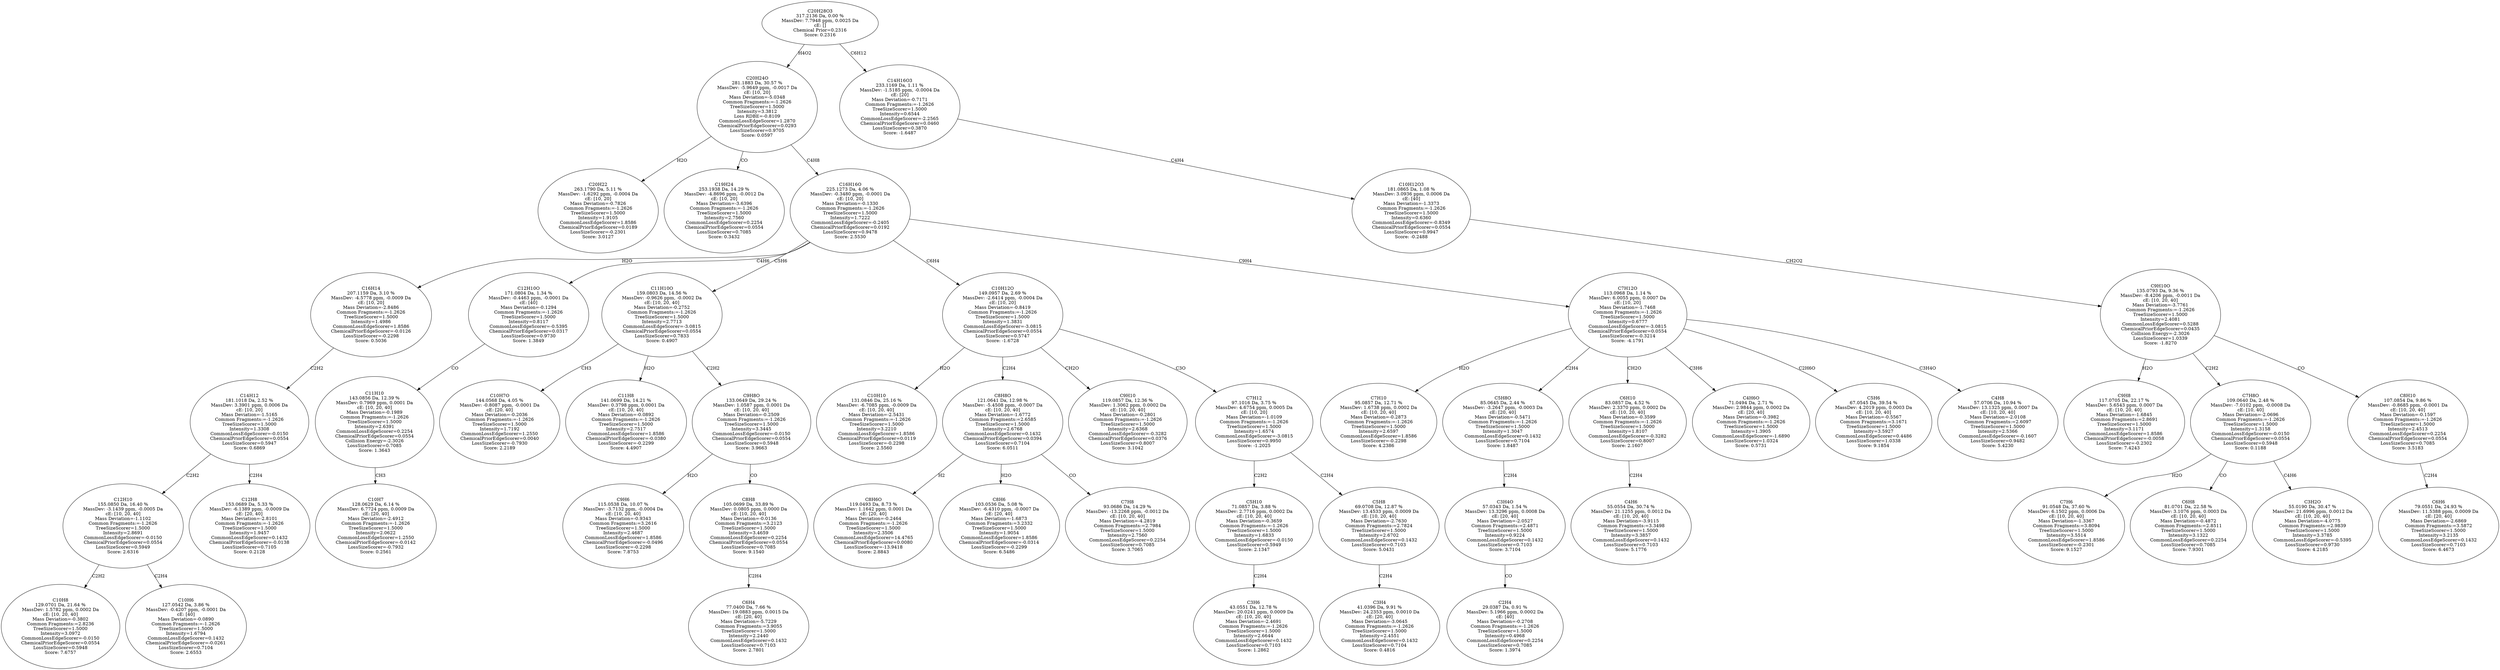 strict digraph {
v1 [label="C20H22\n263.1790 Da, 5.11 %\nMassDev: -1.6292 ppm, -0.0004 Da\ncE: [10, 20]\nMass Deviation=-0.7826\nCommon Fragments:=-1.2626\nTreeSizeScorer=1.5000\nIntensity=1.9105\nCommonLossEdgeScorer=1.8586\nChemicalPriorEdgeScorer=0.0189\nLossSizeScorer=-0.2301\nScore: 3.0127"];
v2 [label="C19H24\n253.1938 Da, 14.29 %\nMassDev: -4.8696 ppm, -0.0012 Da\ncE: [10, 20]\nMass Deviation=-3.6396\nCommon Fragments:=-1.2626\nTreeSizeScorer=1.5000\nIntensity=2.7560\nCommonLossEdgeScorer=0.2254\nChemicalPriorEdgeScorer=0.0554\nLossSizeScorer=0.7085\nScore: 0.3432"];
v3 [label="C10H8\n129.0701 Da, 21.64 %\nMassDev: 1.5782 ppm, 0.0002 Da\ncE: [10, 20, 40]\nMass Deviation=-0.3802\nCommon Fragments:=2.8236\nTreeSizeScorer=1.5000\nIntensity=3.0972\nCommonLossEdgeScorer=-0.0150\nChemicalPriorEdgeScorer=0.0554\nLossSizeScorer=0.5948\nScore: 7.6757"];
v4 [label="C10H6\n127.0542 Da, 3.86 %\nMassDev: -0.4207 ppm, -0.0001 Da\ncE: [40]\nMass Deviation=-0.0890\nCommon Fragments:=-1.2626\nTreeSizeScorer=1.5000\nIntensity=1.6794\nCommonLossEdgeScorer=0.1432\nChemicalPriorEdgeScorer=-0.0261\nLossSizeScorer=0.7104\nScore: 2.6553"];
v5 [label="C12H10\n155.0850 Da, 16.40 %\nMassDev: -3.1439 ppm, -0.0005 Da\ncE: [10, 20, 40]\nMass Deviation=-1.1102\nCommon Fragments:=-1.2626\nTreeSizeScorer=1.5000\nIntensity=2.8691\nCommonLossEdgeScorer=-0.0150\nChemicalPriorEdgeScorer=0.0554\nLossSizeScorer=0.5949\nScore: 2.6316"];
v6 [label="C12H8\n153.0689 Da, 5.33 %\nMassDev: -6.1389 ppm, -0.0009 Da\ncE: [20, 40]\nMass Deviation=-2.8101\nCommon Fragments:=-1.2626\nTreeSizeScorer=1.5000\nIntensity=1.9457\nCommonLossEdgeScorer=0.1432\nChemicalPriorEdgeScorer=-0.0138\nLossSizeScorer=0.7105\nScore: 0.2128"];
v7 [label="C14H12\n181.1018 Da, 2.52 %\nMassDev: 3.3901 ppm, 0.0006 Da\ncE: [10, 20]\nMass Deviation=-1.5165\nCommon Fragments:=-1.2626\nTreeSizeScorer=1.5000\nIntensity=1.3308\nCommonLossEdgeScorer=-0.0150\nChemicalPriorEdgeScorer=0.0554\nLossSizeScorer=0.5947\nScore: 0.6869"];
v8 [label="C16H14\n207.1159 Da, 3.10 %\nMassDev: -4.5778 ppm, -0.0009 Da\ncE: [10, 20]\nMass Deviation=-2.8486\nCommon Fragments:=-1.2626\nTreeSizeScorer=1.5000\nIntensity=1.4986\nCommonLossEdgeScorer=1.8586\nChemicalPriorEdgeScorer=-0.0126\nLossSizeScorer=-0.2298\nScore: 0.5036"];
v9 [label="C10H7\n128.0629 Da, 6.14 %\nMassDev: 6.7724 ppm, 0.0009 Da\ncE: [20, 40]\nMass Deviation=-2.4912\nCommon Fragments:=-1.2626\nTreeSizeScorer=1.5000\nIntensity=2.0622\nCommonLossEdgeScorer=1.2550\nChemicalPriorEdgeScorer=-0.0142\nLossSizeScorer=-0.7932\nScore: 0.2561"];
v10 [label="C11H10\n143.0856 Da, 12.39 %\nMassDev: 0.7969 ppm, 0.0001 Da\ncE: [10, 20, 40]\nMass Deviation=-0.1989\nCommon Fragments:=-1.2626\nTreeSizeScorer=1.5000\nIntensity=2.6391\nCommonLossEdgeScorer=0.2254\nChemicalPriorEdgeScorer=0.0554\nCollision Energy=-2.3026\nLossSizeScorer=0.7085\nScore: 1.3643"];
v11 [label="C12H10O\n171.0804 Da, 1.34 %\nMassDev: -0.4463 ppm, -0.0001 Da\ncE: [40]\nMass Deviation=-0.1294\nCommon Fragments:=-1.2626\nTreeSizeScorer=1.5000\nIntensity=0.8117\nCommonLossEdgeScorer=-0.5395\nChemicalPriorEdgeScorer=0.0317\nLossSizeScorer=0.9730\nScore: 1.3849"];
v12 [label="C10H7O\n144.0568 Da, 4.05 %\nMassDev: -0.8087 ppm, -0.0001 Da\ncE: [20, 40]\nMass Deviation=-0.2036\nCommon Fragments:=-1.2626\nTreeSizeScorer=1.5000\nIntensity=1.7192\nCommonLossEdgeScorer=1.2550\nChemicalPriorEdgeScorer=0.0040\nLossSizeScorer=-0.7930\nScore: 2.2189"];
v13 [label="C11H8\n141.0699 Da, 14.21 %\nMassDev: 0.3798 ppm, 0.0001 Da\ncE: [10, 20, 40]\nMass Deviation=-0.0892\nCommon Fragments:=-1.2626\nTreeSizeScorer=1.5000\nIntensity=2.7517\nCommonLossEdgeScorer=1.8586\nChemicalPriorEdgeScorer=-0.0380\nLossSizeScorer=-0.2299\nScore: 4.4907"];
v14 [label="C9H6\n115.0538 Da, 10.07 %\nMassDev: -3.7132 ppm, -0.0004 Da\ncE: [10, 20, 40]\nMass Deviation=-0.9343\nCommon Fragments:=3.2616\nTreeSizeScorer=1.5000\nIntensity=2.4687\nCommonLossEdgeScorer=1.8586\nChemicalPriorEdgeScorer=-0.0496\nLossSizeScorer=-0.2298\nScore: 7.8753"];
v15 [label="C6H4\n77.0400 Da, 7.66 %\nMassDev: 19.0883 ppm, 0.0015 Da\ncE: [20, 40]\nMass Deviation=-5.7229\nCommon Fragments:=3.9055\nTreeSizeScorer=1.5000\nIntensity=2.2440\nCommonLossEdgeScorer=0.1432\nLossSizeScorer=0.7103\nScore: 2.7801"];
v16 [label="C8H8\n105.0699 Da, 33.89 %\nMassDev: 0.0805 ppm, 0.0000 Da\ncE: [10, 20, 40]\nMass Deviation=-0.0136\nCommon Fragments:=3.2123\nTreeSizeScorer=1.5000\nIntensity=3.4659\nCommonLossEdgeScorer=0.2254\nChemicalPriorEdgeScorer=0.0554\nLossSizeScorer=0.7085\nScore: 9.1540"];
v17 [label="C9H8O\n133.0649 Da, 29.24 %\nMassDev: 1.0587 ppm, 0.0001 Da\ncE: [10, 20, 40]\nMass Deviation=-0.2509\nCommon Fragments:=-1.2626\nTreeSizeScorer=1.5000\nIntensity=3.3445\nCommonLossEdgeScorer=-0.0150\nChemicalPriorEdgeScorer=0.0554\nLossSizeScorer=0.5948\nScore: 3.9663"];
v18 [label="C11H10O\n159.0803 Da, 14.56 %\nMassDev: -0.9626 ppm, -0.0002 Da\ncE: [10, 20, 40]\nMass Deviation=-0.2752\nCommon Fragments:=-1.2626\nTreeSizeScorer=1.5000\nIntensity=2.7713\nCommonLossEdgeScorer=-3.0815\nChemicalPriorEdgeScorer=0.0554\nLossSizeScorer=0.7833\nScore: 0.4907"];
v19 [label="C10H10\n131.0846 Da, 25.16 %\nMassDev: -6.7085 ppm, -0.0009 Da\ncE: [10, 20, 40]\nMass Deviation=-2.5431\nCommon Fragments:=-1.2626\nTreeSizeScorer=1.5000\nIntensity=3.2210\nCommonLossEdgeScorer=1.8586\nChemicalPriorEdgeScorer=0.0119\nLossSizeScorer=-0.2298\nScore: 2.5560"];
v20 [label="C8H6O\n119.0493 Da, 8.73 %\nMassDev: 1.1642 ppm, 0.0001 Da\ncE: [20, 40]\nMass Deviation=-0.2464\nCommon Fragments:=-1.2626\nTreeSizeScorer=1.5000\nIntensity=2.3506\nCommonLossEdgeScorer=14.4765\nChemicalPriorEdgeScorer=0.0080\nLossSizeScorer=-13.9418\nScore: 2.8843"];
v21 [label="C8H6\n103.0536 Da, 5.08 %\nMassDev: -6.4310 ppm, -0.0007 Da\ncE: [20, 40]\nMass Deviation=-1.6873\nCommon Fragments:=3.2332\nTreeSizeScorer=1.5000\nIntensity=1.9054\nCommonLossEdgeScorer=1.8586\nChemicalPriorEdgeScorer=-0.0314\nLossSizeScorer=-0.2299\nScore: 6.5486"];
v22 [label="C7H8\n93.0686 Da, 14.29 %\nMassDev: -13.2268 ppm, -0.0012 Da\ncE: [10, 20, 40]\nMass Deviation=-4.2819\nCommon Fragments:=2.7984\nTreeSizeScorer=1.5000\nIntensity=2.7560\nCommonLossEdgeScorer=0.2254\nLossSizeScorer=0.7085\nScore: 3.7065"];
v23 [label="C8H8O\n121.0641 Da, 12.98 %\nMassDev: -5.4508 ppm, -0.0007 Da\ncE: [10, 20, 40]\nMass Deviation=-1.6772\nCommon Fragments:=2.6585\nTreeSizeScorer=1.5000\nIntensity=2.6768\nCommonLossEdgeScorer=0.1432\nChemicalPriorEdgeScorer=0.0394\nLossSizeScorer=0.7104\nScore: 6.0511"];
v24 [label="C9H10\n119.0857 Da, 12.36 %\nMassDev: 1.3062 ppm, 0.0002 Da\ncE: [10, 20, 40]\nMass Deviation=-0.2801\nCommon Fragments:=-1.2626\nTreeSizeScorer=1.5000\nIntensity=2.6368\nCommonLossEdgeScorer=-0.3282\nChemicalPriorEdgeScorer=0.0376\nLossSizeScorer=0.8007\nScore: 3.1042"];
v25 [label="C3H6\n43.0551 Da, 12.78 %\nMassDev: 20.0241 ppm, 0.0009 Da\ncE: [10, 20, 40]\nMass Deviation=-2.4691\nCommon Fragments:=-1.2626\nTreeSizeScorer=1.5000\nIntensity=2.6644\nCommonLossEdgeScorer=0.1432\nLossSizeScorer=0.7103\nScore: 1.2862"];
v26 [label="C5H10\n71.0857 Da, 3.88 %\nMassDev: 2.7716 ppm, 0.0002 Da\ncE: [10, 20, 40]\nMass Deviation=-0.3659\nCommon Fragments:=-1.2626\nTreeSizeScorer=1.5000\nIntensity=1.6833\nCommonLossEdgeScorer=-0.0150\nLossSizeScorer=0.5949\nScore: 2.1347"];
v27 [label="C3H4\n41.0396 Da, 9.91 %\nMassDev: 24.2353 ppm, 0.0010 Da\ncE: [20, 40]\nMass Deviation=-3.0645\nCommon Fragments:=-1.2626\nTreeSizeScorer=1.5000\nIntensity=2.4551\nCommonLossEdgeScorer=0.1432\nLossSizeScorer=0.7104\nScore: 0.4816"];
v28 [label="C5H8\n69.0708 Da, 12.87 %\nMassDev: 13.4533 ppm, 0.0009 Da\ncE: [10, 20, 40]\nMass Deviation=-2.7630\nCommon Fragments:=2.7824\nTreeSizeScorer=1.5000\nIntensity=2.6702\nCommonLossEdgeScorer=0.1432\nLossSizeScorer=0.7103\nScore: 5.0431"];
v29 [label="C7H12\n97.1016 Da, 3.75 %\nMassDev: 4.6754 ppm, 0.0005 Da\ncE: [10, 20]\nMass Deviation=-1.0109\nCommon Fragments:=-1.2626\nTreeSizeScorer=1.5000\nIntensity=1.6574\nCommonLossEdgeScorer=-3.0815\nLossSizeScorer=0.9950\nScore: -1.2025"];
v30 [label="C10H12O\n149.0957 Da, 2.69 %\nMassDev: -2.6414 ppm, -0.0004 Da\ncE: [10, 20]\nMass Deviation=-0.8419\nCommon Fragments:=-1.2626\nTreeSizeScorer=1.5000\nIntensity=1.3831\nCommonLossEdgeScorer=-3.0815\nChemicalPriorEdgeScorer=0.0554\nLossSizeScorer=0.5747\nScore: -1.6728"];
v31 [label="C7H10\n95.0857 Da, 12.71 %\nMassDev: 1.6738 ppm, 0.0002 Da\ncE: [10, 20, 40]\nMass Deviation=-0.2873\nCommon Fragments:=-1.2626\nTreeSizeScorer=1.5000\nIntensity=2.6597\nCommonLossEdgeScorer=1.8586\nLossSizeScorer=-0.2298\nScore: 4.2386"];
v32 [label="C2H4\n29.0387 Da, 0.91 %\nMassDev: 5.1966 ppm, 0.0002 Da\ncE: [40]\nMass Deviation=-0.2708\nCommon Fragments:=-1.2626\nTreeSizeScorer=1.5000\nIntensity=0.4968\nCommonLossEdgeScorer=0.2254\nLossSizeScorer=0.7085\nScore: 1.3974"];
v33 [label="C3H4O\n57.0343 Da, 1.54 %\nMassDev: 13.3296 ppm, 0.0008 Da\ncE: [20, 40]\nMass Deviation=-2.0527\nCommon Fragments:=2.4871\nTreeSizeScorer=1.5000\nIntensity=0.9224\nCommonLossEdgeScorer=0.1432\nLossSizeScorer=0.7103\nScore: 3.7104"];
v34 [label="C5H8O\n85.0645 Da, 2.44 %\nMassDev: -3.2647 ppm, -0.0003 Da\ncE: [20, 40]\nMass Deviation=-0.5471\nCommon Fragments:=-1.2626\nTreeSizeScorer=1.5000\nIntensity=1.3047\nCommonLossEdgeScorer=0.1432\nLossSizeScorer=0.7104\nScore: 1.8487"];
v35 [label="C4H6\n55.0554 Da, 30.74 %\nMassDev: 21.1255 ppm, 0.0012 Da\ncE: [10, 20, 40]\nMass Deviation=-3.9115\nCommon Fragments:=3.3498\nTreeSizeScorer=1.5000\nIntensity=3.3857\nCommonLossEdgeScorer=0.1432\nLossSizeScorer=0.7103\nScore: 5.1776"];
v36 [label="C6H10\n83.0857 Da, 4.52 %\nMassDev: 2.3370 ppm, 0.0002 Da\ncE: [10, 20, 40]\nMass Deviation=-0.3599\nCommon Fragments:=-1.2626\nTreeSizeScorer=1.5000\nIntensity=1.8107\nCommonLossEdgeScorer=-0.3282\nLossSizeScorer=0.8007\nScore: 2.1607"];
v37 [label="C4H6O\n71.0494 Da, 2.71 %\nMassDev: 2.9844 ppm, 0.0002 Da\ncE: [20, 40]\nMass Deviation=-0.3982\nCommon Fragments:=-1.2626\nTreeSizeScorer=1.5000\nIntensity=1.3905\nCommonLossEdgeScorer=-1.6890\nLossSizeScorer=1.0324\nScore: 0.5731"];
v38 [label="C5H6\n67.0545 Da, 39.54 %\nMassDev: 4.2019 ppm, 0.0003 Da\ncE: [10, 20, 40]\nMass Deviation=-0.5567\nCommon Fragments:=3.1671\nTreeSizeScorer=1.5000\nIntensity=3.5927\nCommonLossEdgeScorer=0.4486\nLossSizeScorer=1.0338\nScore: 9.1854"];
v39 [label="C4H8\n57.0706 Da, 10.94 %\nMassDev: 13.1325 ppm, 0.0007 Da\ncE: [10, 20, 40]\nMass Deviation=-2.0108\nCommon Fragments:=2.6097\nTreeSizeScorer=1.5000\nIntensity=2.5366\nCommonLossEdgeScorer=-0.1607\nLossSizeScorer=0.9482\nScore: 5.4230"];
v40 [label="C7H12O\n113.0968 Da, 1.14 %\nMassDev: 6.0055 ppm, 0.0007 Da\ncE: [10, 20]\nMass Deviation=-1.7468\nCommon Fragments:=-1.2626\nTreeSizeScorer=1.5000\nIntensity=0.6777\nCommonLossEdgeScorer=-3.0815\nChemicalPriorEdgeScorer=0.0554\nLossSizeScorer=-0.3214\nScore: -4.1791"];
v41 [label="C16H16O\n225.1273 Da, 4.06 %\nMassDev: -0.3480 ppm, -0.0001 Da\ncE: [10, 20]\nMass Deviation=-0.1330\nCommon Fragments:=-1.2626\nTreeSizeScorer=1.5000\nIntensity=1.7222\nCommonLossEdgeScorer=-0.2405\nChemicalPriorEdgeScorer=0.0192\nLossSizeScorer=0.9478\nScore: 2.5530"];
v42 [label="C20H24O\n281.1883 Da, 30.57 %\nMassDev: -5.9649 ppm, -0.0017 Da\ncE: [10, 20]\nMass Deviation=-5.0348\nCommon Fragments:=-1.2626\nTreeSizeScorer=1.5000\nIntensity=3.3812\nLoss RDBE=-0.8109\nCommonLossEdgeScorer=1.2870\nChemicalPriorEdgeScorer=0.0293\nLossSizeScorer=0.9705\nScore: 0.0597"];
v43 [label="C9H8\n117.0705 Da, 22.17 %\nMassDev: 5.6543 ppm, 0.0007 Da\ncE: [10, 20, 40]\nMass Deviation=-1.6845\nCommon Fragments:=2.8691\nTreeSizeScorer=1.5000\nIntensity=3.1171\nCommonLossEdgeScorer=1.8586\nChemicalPriorEdgeScorer=-0.0058\nLossSizeScorer=-0.2302\nScore: 7.4243"];
v44 [label="C7H6\n91.0548 Da, 37.60 %\nMassDev: 6.1502 ppm, 0.0006 Da\ncE: [10, 20, 40]\nMass Deviation=-1.3367\nCommon Fragments:=3.8094\nTreeSizeScorer=1.5000\nIntensity=3.5514\nCommonLossEdgeScorer=1.8586\nLossSizeScorer=-0.2301\nScore: 9.1527"];
v45 [label="C6H8\n81.0701 Da, 22.58 %\nMassDev: 3.1076 ppm, 0.0003 Da\ncE: [10, 20, 40]\nMass Deviation=-0.4872\nCommon Fragments:=2.8511\nTreeSizeScorer=1.5000\nIntensity=3.1322\nCommonLossEdgeScorer=0.2254\nLossSizeScorer=0.7085\nScore: 7.9301"];
v46 [label="C3H2O\n55.0190 Da, 30.47 %\nMassDev: 21.6996 ppm, 0.0012 Da\ncE: [10, 20, 40]\nMass Deviation=-4.0775\nCommon Fragments:=2.9839\nTreeSizeScorer=1.5000\nIntensity=3.3785\nCommonLossEdgeScorer=-0.5395\nLossSizeScorer=0.9730\nScore: 4.2185"];
v47 [label="C7H8O\n109.0640 Da, 2.48 %\nMassDev: -7.0102 ppm, -0.0008 Da\ncE: [10, 40]\nMass Deviation=-2.0696\nCommon Fragments:=-1.2626\nTreeSizeScorer=1.5000\nIntensity=1.3158\nCommonLossEdgeScorer=-0.0150\nChemicalPriorEdgeScorer=0.0554\nLossSizeScorer=0.5948\nScore: 0.1188"];
v48 [label="C6H6\n79.0551 Da, 24.93 %\nMassDev: 11.5388 ppm, 0.0009 Da\ncE: [20, 40]\nMass Deviation=-2.6869\nCommon Fragments:=3.5872\nTreeSizeScorer=1.5000\nIntensity=3.2135\nCommonLossEdgeScorer=0.1432\nLossSizeScorer=0.7103\nScore: 6.4673"];
v49 [label="C8H10\n107.0854 Da, 9.86 %\nMassDev: -0.8685 ppm, -0.0001 Da\ncE: [10, 20, 40]\nMass Deviation=-0.1597\nCommon Fragments:=-1.2626\nTreeSizeScorer=1.5000\nIntensity=2.4513\nCommonLossEdgeScorer=0.2254\nChemicalPriorEdgeScorer=0.0554\nLossSizeScorer=0.7085\nScore: 3.5183"];
v50 [label="C9H10O\n135.0793 Da, 9.36 %\nMassDev: -8.4206 ppm, -0.0011 Da\ncE: [10, 20, 40]\nMass Deviation=-3.7761\nCommon Fragments:=-1.2626\nTreeSizeScorer=1.5000\nIntensity=2.4081\nCommonLossEdgeScorer=0.5288\nChemicalPriorEdgeScorer=0.0435\nCollision Energy=-2.3026\nLossSizeScorer=1.0339\nScore: -1.8270"];
v51 [label="C10H12O3\n181.0865 Da, 1.08 %\nMassDev: 3.0936 ppm, 0.0006 Da\ncE: [40]\nMass Deviation=-1.3373\nCommon Fragments:=-1.2626\nTreeSizeScorer=1.5000\nIntensity=0.6360\nCommonLossEdgeScorer=-0.8349\nChemicalPriorEdgeScorer=0.0554\nLossSizeScorer=0.9947\nScore: -0.2488"];
v52 [label="C14H16O3\n233.1169 Da, 1.11 %\nMassDev: -1.5185 ppm, -0.0004 Da\ncE: [20]\nMass Deviation=-0.7171\nCommon Fragments:=-1.2626\nTreeSizeScorer=1.5000\nIntensity=0.6544\nCommonLossEdgeScorer=-2.2565\nChemicalPriorEdgeScorer=0.0460\nLossSizeScorer=0.3870\nScore: -1.6487"];
v53 [label="C20H28O3\n317.2136 Da, 0.00 %\nMassDev: 7.7948 ppm, 0.0025 Da\ncE: []\nChemical Prior=0.2316\nScore: 0.2316"];
v42 -> v1 [label="H2O"];
v42 -> v2 [label="CO"];
v5 -> v3 [label="C2H2"];
v5 -> v4 [label="C2H4"];
v7 -> v5 [label="C2H2"];
v7 -> v6 [label="C2H4"];
v8 -> v7 [label="C2H2"];
v41 -> v8 [label="H2O"];
v10 -> v9 [label="CH3"];
v11 -> v10 [label="CO"];
v41 -> v11 [label="C4H6"];
v18 -> v12 [label="CH3"];
v18 -> v13 [label="H2O"];
v17 -> v14 [label="H2O"];
v16 -> v15 [label="C2H4"];
v17 -> v16 [label="CO"];
v18 -> v17 [label="C2H2"];
v41 -> v18 [label="C5H6"];
v30 -> v19 [label="H2O"];
v23 -> v20 [label="H2"];
v23 -> v21 [label="H2O"];
v23 -> v22 [label="CO"];
v30 -> v23 [label="C2H4"];
v30 -> v24 [label="CH2O"];
v26 -> v25 [label="C2H4"];
v29 -> v26 [label="C2H2"];
v28 -> v27 [label="C2H4"];
v29 -> v28 [label="C2H4"];
v30 -> v29 [label="C3O"];
v41 -> v30 [label="C6H4"];
v40 -> v31 [label="H2O"];
v33 -> v32 [label="CO"];
v34 -> v33 [label="C2H4"];
v40 -> v34 [label="C2H4"];
v36 -> v35 [label="C2H4"];
v40 -> v36 [label="CH2O"];
v40 -> v37 [label="C3H6"];
v40 -> v38 [label="C2H6O"];
v40 -> v39 [label="C3H4O"];
v41 -> v40 [label="C9H4"];
v42 -> v41 [label="C4H8"];
v53 -> v42 [label="H4O2"];
v50 -> v43 [label="H2O"];
v47 -> v44 [label="H2O"];
v47 -> v45 [label="CO"];
v47 -> v46 [label="C4H6"];
v50 -> v47 [label="C2H2"];
v49 -> v48 [label="C2H4"];
v50 -> v49 [label="CO"];
v51 -> v50 [label="CH2O2"];
v52 -> v51 [label="C4H4"];
v53 -> v52 [label="C6H12"];
}